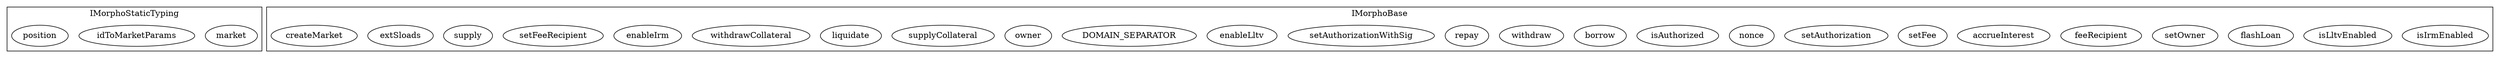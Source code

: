 strict digraph {
subgraph cluster_400_IMorphoStaticTyping {
label = "IMorphoStaticTyping"
"400_market" [label="market"]
"400_idToMarketParams" [label="idToMarketParams"]
"400_position" [label="position"]
}subgraph cluster_345_IMorphoBase {
label = "IMorphoBase"
"345_isIrmEnabled" [label="isIrmEnabled"]
"345_isLltvEnabled" [label="isLltvEnabled"]
"345_flashLoan" [label="flashLoan"]
"345_setOwner" [label="setOwner"]
"345_feeRecipient" [label="feeRecipient"]
"345_accrueInterest" [label="accrueInterest"]
"345_setFee" [label="setFee"]
"345_setAuthorization" [label="setAuthorization"]
"345_nonce" [label="nonce"]
"345_isAuthorized" [label="isAuthorized"]
"345_borrow" [label="borrow"]
"345_withdraw" [label="withdraw"]
"345_repay" [label="repay"]
"345_setAuthorizationWithSig" [label="setAuthorizationWithSig"]
"345_enableLltv" [label="enableLltv"]
"345_DOMAIN_SEPARATOR" [label="DOMAIN_SEPARATOR"]
"345_owner" [label="owner"]
"345_supplyCollateral" [label="supplyCollateral"]
"345_liquidate" [label="liquidate"]
"345_withdrawCollateral" [label="withdrawCollateral"]
"345_enableIrm" [label="enableIrm"]
"345_setFeeRecipient" [label="setFeeRecipient"]
"345_supply" [label="supply"]
"345_extSloads" [label="extSloads"]
"345_createMarket" [label="createMarket"]
}subgraph cluster_solidity {
label = "[Solidity]"
}
}